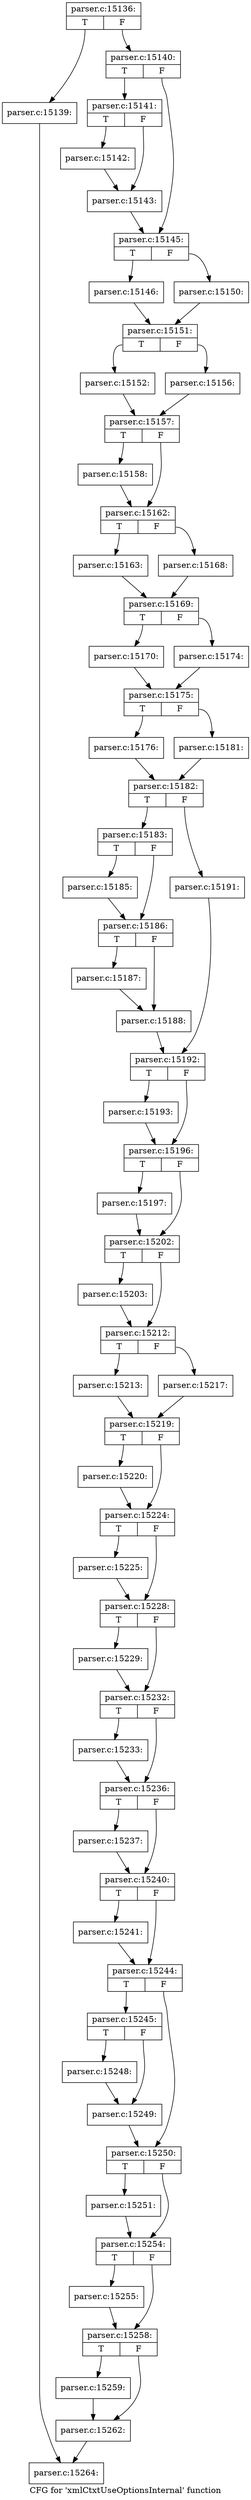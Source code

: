 digraph "CFG for 'xmlCtxtUseOptionsInternal' function" {
	label="CFG for 'xmlCtxtUseOptionsInternal' function";

	Node0x4e6c590 [shape=record,label="{parser.c:15136:|{<s0>T|<s1>F}}"];
	Node0x4e6c590:s0 -> Node0x4e6d010;
	Node0x4e6c590:s1 -> Node0x4e6d060;
	Node0x4e6d010 [shape=record,label="{parser.c:15139:}"];
	Node0x4e6d010 -> Node0x4e6c5e0;
	Node0x4e6d060 [shape=record,label="{parser.c:15140:|{<s0>T|<s1>F}}"];
	Node0x4e6d060:s0 -> Node0x4e6d590;
	Node0x4e6d060:s1 -> Node0x4e6d5e0;
	Node0x4e6d590 [shape=record,label="{parser.c:15141:|{<s0>T|<s1>F}}"];
	Node0x4e6d590:s0 -> Node0x4e6d9a0;
	Node0x4e6d590:s1 -> Node0x4e6d9f0;
	Node0x4e6d9a0 [shape=record,label="{parser.c:15142:}"];
	Node0x4e6d9a0 -> Node0x4e6d9f0;
	Node0x4e6d9f0 [shape=record,label="{parser.c:15143:}"];
	Node0x4e6d9f0 -> Node0x4e6d5e0;
	Node0x4e6d5e0 [shape=record,label="{parser.c:15145:|{<s0>T|<s1>F}}"];
	Node0x4e6d5e0:s0 -> Node0x4e6e5d0;
	Node0x4e6d5e0:s1 -> Node0x4e6e670;
	Node0x4e6e5d0 [shape=record,label="{parser.c:15146:}"];
	Node0x4e6e5d0 -> Node0x4e6e620;
	Node0x4e6e670 [shape=record,label="{parser.c:15150:}"];
	Node0x4e6e670 -> Node0x4e6e620;
	Node0x4e6e620 [shape=record,label="{parser.c:15151:|{<s0>T|<s1>F}}"];
	Node0x4e6e620:s0 -> Node0x4e6f530;
	Node0x4e6e620:s1 -> Node0x4e6f5d0;
	Node0x4e6f530 [shape=record,label="{parser.c:15152:}"];
	Node0x4e6f530 -> Node0x4e6f580;
	Node0x4e6f5d0 [shape=record,label="{parser.c:15156:}"];
	Node0x4e6f5d0 -> Node0x4e6f580;
	Node0x4e6f580 [shape=record,label="{parser.c:15157:|{<s0>T|<s1>F}}"];
	Node0x4e6f580:s0 -> Node0x4e70490;
	Node0x4e6f580:s1 -> Node0x4e704e0;
	Node0x4e70490 [shape=record,label="{parser.c:15158:}"];
	Node0x4e70490 -> Node0x4e704e0;
	Node0x4e704e0 [shape=record,label="{parser.c:15162:|{<s0>T|<s1>F}}"];
	Node0x4e704e0:s0 -> Node0x4e711e0;
	Node0x4e704e0:s1 -> Node0x4e71280;
	Node0x4e711e0 [shape=record,label="{parser.c:15163:}"];
	Node0x4e711e0 -> Node0x4e71230;
	Node0x4e71280 [shape=record,label="{parser.c:15168:}"];
	Node0x4e71280 -> Node0x4e71230;
	Node0x4e71230 [shape=record,label="{parser.c:15169:|{<s0>T|<s1>F}}"];
	Node0x4e71230:s0 -> Node0x4e72140;
	Node0x4e71230:s1 -> Node0x4e721e0;
	Node0x4e72140 [shape=record,label="{parser.c:15170:}"];
	Node0x4e72140 -> Node0x4e72190;
	Node0x4e721e0 [shape=record,label="{parser.c:15174:}"];
	Node0x4e721e0 -> Node0x4e72190;
	Node0x4e72190 [shape=record,label="{parser.c:15175:|{<s0>T|<s1>F}}"];
	Node0x4e72190:s0 -> Node0x4e730a0;
	Node0x4e72190:s1 -> Node0x4e73140;
	Node0x4e730a0 [shape=record,label="{parser.c:15176:}"];
	Node0x4e730a0 -> Node0x4e730f0;
	Node0x4e73140 [shape=record,label="{parser.c:15181:}"];
	Node0x4e73140 -> Node0x4e730f0;
	Node0x4e730f0 [shape=record,label="{parser.c:15182:|{<s0>T|<s1>F}}"];
	Node0x4e730f0:s0 -> Node0x4e73f00;
	Node0x4e730f0:s1 -> Node0x4e749f0;
	Node0x4e73f00 [shape=record,label="{parser.c:15183:|{<s0>T|<s1>F}}"];
	Node0x4e73f00:s0 -> Node0x4e74f60;
	Node0x4e73f00:s1 -> Node0x4e74fb0;
	Node0x4e74f60 [shape=record,label="{parser.c:15185:}"];
	Node0x4e74f60 -> Node0x4e74fb0;
	Node0x4e74fb0 [shape=record,label="{parser.c:15186:|{<s0>T|<s1>F}}"];
	Node0x4e74fb0:s0 -> Node0x4e75680;
	Node0x4e74fb0:s1 -> Node0x4e756d0;
	Node0x4e75680 [shape=record,label="{parser.c:15187:}"];
	Node0x4e75680 -> Node0x4e756d0;
	Node0x4e756d0 [shape=record,label="{parser.c:15188:}"];
	Node0x4e756d0 -> Node0x4e749a0;
	Node0x4e749f0 [shape=record,label="{parser.c:15191:}"];
	Node0x4e749f0 -> Node0x4e749a0;
	Node0x4e749a0 [shape=record,label="{parser.c:15192:|{<s0>T|<s1>F}}"];
	Node0x4e749a0:s0 -> Node0x4e76640;
	Node0x4e749a0:s1 -> Node0x4e76690;
	Node0x4e76640 [shape=record,label="{parser.c:15193:}"];
	Node0x4e76640 -> Node0x4e76690;
	Node0x4e76690 [shape=record,label="{parser.c:15196:|{<s0>T|<s1>F}}"];
	Node0x4e76690:s0 -> Node0x4e77040;
	Node0x4e76690:s1 -> Node0x4e77090;
	Node0x4e77040 [shape=record,label="{parser.c:15197:}"];
	Node0x4e77040 -> Node0x4e77090;
	Node0x4e77090 [shape=record,label="{parser.c:15202:|{<s0>T|<s1>F}}"];
	Node0x4e77090:s0 -> Node0x4e77db0;
	Node0x4e77090:s1 -> Node0x4e77e00;
	Node0x4e77db0 [shape=record,label="{parser.c:15203:}"];
	Node0x4e77db0 -> Node0x4e77e00;
	Node0x4e77e00 [shape=record,label="{parser.c:15212:|{<s0>T|<s1>F}}"];
	Node0x4e77e00:s0 -> Node0x4e786e0;
	Node0x4e77e00:s1 -> Node0x4e79d80;
	Node0x4e786e0 [shape=record,label="{parser.c:15213:}"];
	Node0x4e786e0 -> Node0x4e79d30;
	Node0x4e79d80 [shape=record,label="{parser.c:15217:}"];
	Node0x4e79d80 -> Node0x4e79d30;
	Node0x4e79d30 [shape=record,label="{parser.c:15219:|{<s0>T|<s1>F}}"];
	Node0x4e79d30:s0 -> Node0x4e7ac50;
	Node0x4e79d30:s1 -> Node0x4e7aca0;
	Node0x4e7ac50 [shape=record,label="{parser.c:15220:}"];
	Node0x4e7ac50 -> Node0x4e7aca0;
	Node0x4e7aca0 [shape=record,label="{parser.c:15224:|{<s0>T|<s1>F}}"];
	Node0x4e7aca0:s0 -> Node0x4e7b970;
	Node0x4e7aca0:s1 -> Node0x4e7b9c0;
	Node0x4e7b970 [shape=record,label="{parser.c:15225:}"];
	Node0x4e7b970 -> Node0x4e7b9c0;
	Node0x4e7b9c0 [shape=record,label="{parser.c:15228:|{<s0>T|<s1>F}}"];
	Node0x4e7b9c0:s0 -> Node0x4e7c320;
	Node0x4e7b9c0:s1 -> Node0x4e7c370;
	Node0x4e7c320 [shape=record,label="{parser.c:15229:}"];
	Node0x4e7c320 -> Node0x4e7c370;
	Node0x4e7c370 [shape=record,label="{parser.c:15232:|{<s0>T|<s1>F}}"];
	Node0x4e7c370:s0 -> Node0x4e7ccd0;
	Node0x4e7c370:s1 -> Node0x4e7cd20;
	Node0x4e7ccd0 [shape=record,label="{parser.c:15233:}"];
	Node0x4e7ccd0 -> Node0x4e7cd20;
	Node0x4e7cd20 [shape=record,label="{parser.c:15236:|{<s0>T|<s1>F}}"];
	Node0x4e7cd20:s0 -> Node0x4e7d680;
	Node0x4e7cd20:s1 -> Node0x4e7d6d0;
	Node0x4e7d680 [shape=record,label="{parser.c:15237:}"];
	Node0x4e7d680 -> Node0x4e7d6d0;
	Node0x4e7d6d0 [shape=record,label="{parser.c:15240:|{<s0>T|<s1>F}}"];
	Node0x4e7d6d0:s0 -> Node0x4e7e030;
	Node0x4e7d6d0:s1 -> Node0x4e7e080;
	Node0x4e7e030 [shape=record,label="{parser.c:15241:}"];
	Node0x4e7e030 -> Node0x4e7e080;
	Node0x4e7e080 [shape=record,label="{parser.c:15244:|{<s0>T|<s1>F}}"];
	Node0x4e7e080:s0 -> Node0x4e7e9e0;
	Node0x4e7e080:s1 -> Node0x4e7ea30;
	Node0x4e7e9e0 [shape=record,label="{parser.c:15245:|{<s0>T|<s1>F}}"];
	Node0x4e7e9e0:s0 -> Node0x4e7f2a0;
	Node0x4e7e9e0:s1 -> Node0x4e7f2f0;
	Node0x4e7f2a0 [shape=record,label="{parser.c:15248:}"];
	Node0x4e7f2a0 -> Node0x4e7f2f0;
	Node0x4e7f2f0 [shape=record,label="{parser.c:15249:}"];
	Node0x4e7f2f0 -> Node0x4e7ea30;
	Node0x4e7ea30 [shape=record,label="{parser.c:15250:|{<s0>T|<s1>F}}"];
	Node0x4e7ea30:s0 -> Node0x4e7ff90;
	Node0x4e7ea30:s1 -> Node0x4e802c0;
	Node0x4e7ff90 [shape=record,label="{parser.c:15251:}"];
	Node0x4e7ff90 -> Node0x4e802c0;
	Node0x4e802c0 [shape=record,label="{parser.c:15254:|{<s0>T|<s1>F}}"];
	Node0x4e802c0:s0 -> Node0x4e80bd0;
	Node0x4e802c0:s1 -> Node0x4e80c20;
	Node0x4e80bd0 [shape=record,label="{parser.c:15255:}"];
	Node0x4e80bd0 -> Node0x4e80c20;
	Node0x4e80c20 [shape=record,label="{parser.c:15258:|{<s0>T|<s1>F}}"];
	Node0x4e80c20:s0 -> Node0x4e81580;
	Node0x4e80c20:s1 -> Node0x4e815d0;
	Node0x4e81580 [shape=record,label="{parser.c:15259:}"];
	Node0x4e81580 -> Node0x4e815d0;
	Node0x4e815d0 [shape=record,label="{parser.c:15262:}"];
	Node0x4e815d0 -> Node0x4e6c5e0;
	Node0x4e6c5e0 [shape=record,label="{parser.c:15264:}"];
}
